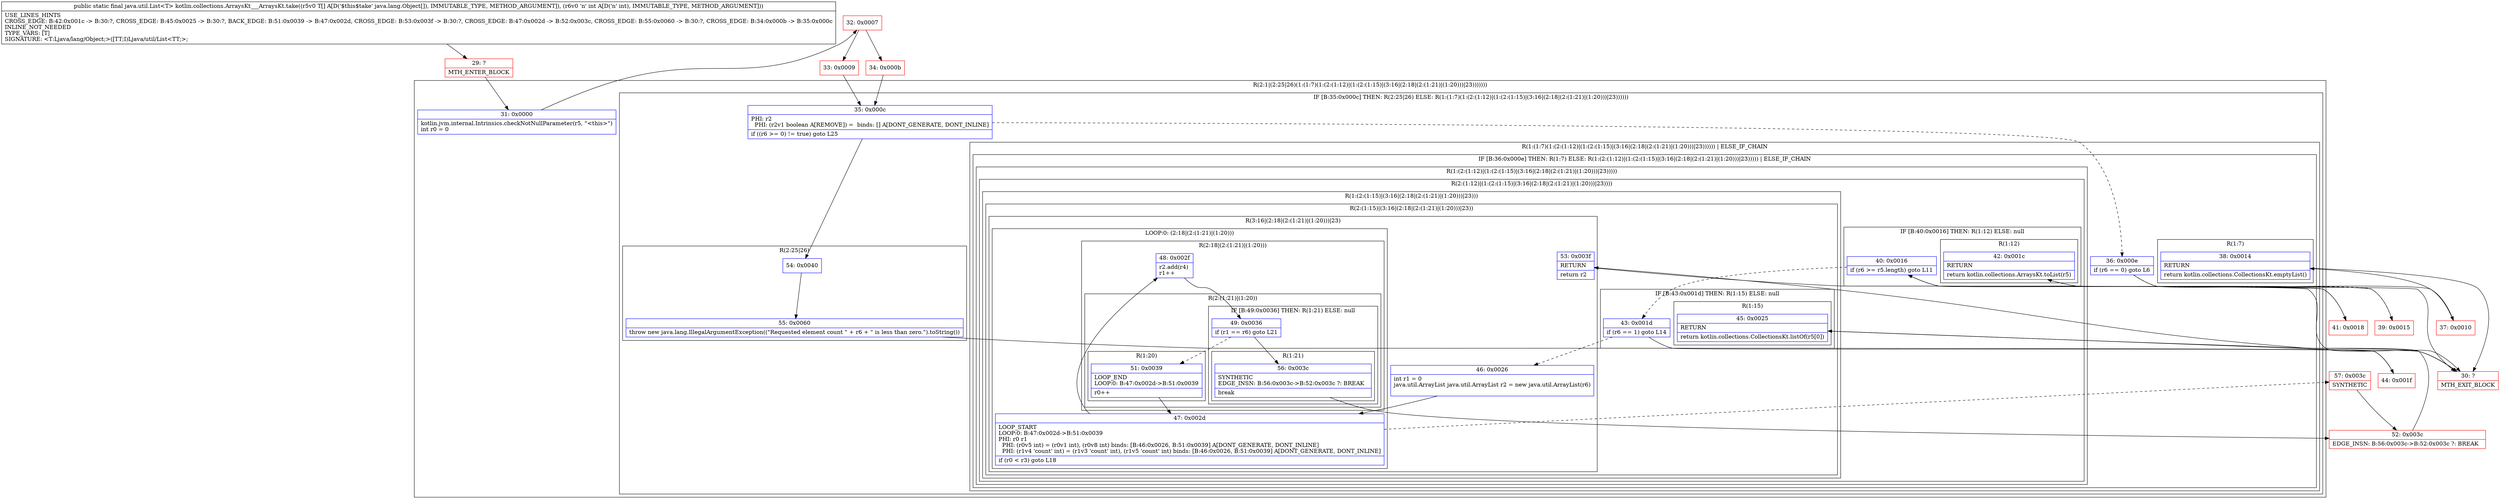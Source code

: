 digraph "CFG forkotlin.collections.ArraysKt___ArraysKt.take([Ljava\/lang\/Object;I)Ljava\/util\/List;" {
subgraph cluster_Region_920731201 {
label = "R(2:1|(2:25|26)(1:(1:7)(1:(2:(1:12)|(1:(2:(1:15)|(3:16|(2:18|(2:(1:21)|(1:20)))|23)))))))";
node [shape=record,color=blue];
Node_31 [shape=record,label="{31\:\ 0x0000|kotlin.jvm.internal.Intrinsics.checkNotNullParameter(r5, \"\<this\>\")\lint r0 = 0\l}"];
subgraph cluster_IfRegion_1901051151 {
label = "IF [B:35:0x000c] THEN: R(2:25|26) ELSE: R(1:(1:7)(1:(2:(1:12)|(1:(2:(1:15)|(3:16|(2:18|(2:(1:21)|(1:20)))|23))))))";
node [shape=record,color=blue];
Node_35 [shape=record,label="{35\:\ 0x000c|PHI: r2 \l  PHI: (r2v1 boolean A[REMOVE]) =  binds: [] A[DONT_GENERATE, DONT_INLINE]\l|if ((r6 \>= 0) != true) goto L25\l}"];
subgraph cluster_Region_410155641 {
label = "R(2:25|26)";
node [shape=record,color=blue];
Node_54 [shape=record,label="{54\:\ 0x0040}"];
Node_55 [shape=record,label="{55\:\ 0x0060|throw new java.lang.IllegalArgumentException((\"Requested element count \" + r6 + \" is less than zero.\").toString())\l}"];
}
subgraph cluster_Region_1564134382 {
label = "R(1:(1:7)(1:(2:(1:12)|(1:(2:(1:15)|(3:16|(2:18|(2:(1:21)|(1:20)))|23)))))) | ELSE_IF_CHAIN\l";
node [shape=record,color=blue];
subgraph cluster_IfRegion_1016713664 {
label = "IF [B:36:0x000e] THEN: R(1:7) ELSE: R(1:(2:(1:12)|(1:(2:(1:15)|(3:16|(2:18|(2:(1:21)|(1:20)))|23))))) | ELSE_IF_CHAIN\l";
node [shape=record,color=blue];
Node_36 [shape=record,label="{36\:\ 0x000e|if (r6 == 0) goto L6\l}"];
subgraph cluster_Region_817013913 {
label = "R(1:7)";
node [shape=record,color=blue];
Node_38 [shape=record,label="{38\:\ 0x0014|RETURN\l|return kotlin.collections.CollectionsKt.emptyList()\l}"];
}
subgraph cluster_Region_999862596 {
label = "R(1:(2:(1:12)|(1:(2:(1:15)|(3:16|(2:18|(2:(1:21)|(1:20)))|23)))))";
node [shape=record,color=blue];
subgraph cluster_Region_813070434 {
label = "R(2:(1:12)|(1:(2:(1:15)|(3:16|(2:18|(2:(1:21)|(1:20)))|23))))";
node [shape=record,color=blue];
subgraph cluster_IfRegion_1108588669 {
label = "IF [B:40:0x0016] THEN: R(1:12) ELSE: null";
node [shape=record,color=blue];
Node_40 [shape=record,label="{40\:\ 0x0016|if (r6 \>= r5.length) goto L11\l}"];
subgraph cluster_Region_1730169546 {
label = "R(1:12)";
node [shape=record,color=blue];
Node_42 [shape=record,label="{42\:\ 0x001c|RETURN\l|return kotlin.collections.ArraysKt.toList(r5)\l}"];
}
}
subgraph cluster_Region_424465915 {
label = "R(1:(2:(1:15)|(3:16|(2:18|(2:(1:21)|(1:20)))|23)))";
node [shape=record,color=blue];
subgraph cluster_Region_444210136 {
label = "R(2:(1:15)|(3:16|(2:18|(2:(1:21)|(1:20)))|23))";
node [shape=record,color=blue];
subgraph cluster_IfRegion_1165334714 {
label = "IF [B:43:0x001d] THEN: R(1:15) ELSE: null";
node [shape=record,color=blue];
Node_43 [shape=record,label="{43\:\ 0x001d|if (r6 == 1) goto L14\l}"];
subgraph cluster_Region_552004804 {
label = "R(1:15)";
node [shape=record,color=blue];
Node_45 [shape=record,label="{45\:\ 0x0025|RETURN\l|return kotlin.collections.CollectionsKt.listOf(r5[0])\l}"];
}
}
subgraph cluster_Region_1756081445 {
label = "R(3:16|(2:18|(2:(1:21)|(1:20)))|23)";
node [shape=record,color=blue];
Node_46 [shape=record,label="{46\:\ 0x0026|int r1 = 0\ljava.util.ArrayList java.util.ArrayList r2 = new java.util.ArrayList(r6)\l\l}"];
subgraph cluster_LoopRegion_1610221102 {
label = "LOOP:0: (2:18|(2:(1:21)|(1:20)))";
node [shape=record,color=blue];
Node_47 [shape=record,label="{47\:\ 0x002d|LOOP_START\lLOOP:0: B:47:0x002d\-\>B:51:0x0039\lPHI: r0 r1 \l  PHI: (r0v5 int) = (r0v1 int), (r0v8 int) binds: [B:46:0x0026, B:51:0x0039] A[DONT_GENERATE, DONT_INLINE]\l  PHI: (r1v4 'count' int) = (r1v3 'count' int), (r1v5 'count' int) binds: [B:46:0x0026, B:51:0x0039] A[DONT_GENERATE, DONT_INLINE]\l|if (r0 \< r3) goto L18\l}"];
subgraph cluster_Region_1135661172 {
label = "R(2:18|(2:(1:21)|(1:20)))";
node [shape=record,color=blue];
Node_48 [shape=record,label="{48\:\ 0x002f|r2.add(r4)\lr1++\l}"];
subgraph cluster_Region_362046162 {
label = "R(2:(1:21)|(1:20))";
node [shape=record,color=blue];
subgraph cluster_IfRegion_2082274677 {
label = "IF [B:49:0x0036] THEN: R(1:21) ELSE: null";
node [shape=record,color=blue];
Node_49 [shape=record,label="{49\:\ 0x0036|if (r1 == r6) goto L21\l}"];
subgraph cluster_Region_2085460114 {
label = "R(1:21)";
node [shape=record,color=blue];
Node_56 [shape=record,label="{56\:\ 0x003c|SYNTHETIC\lEDGE_INSN: B:56:0x003c\-\>B:52:0x003c ?: BREAK  \l|break\l}"];
}
}
subgraph cluster_Region_769762025 {
label = "R(1:20)";
node [shape=record,color=blue];
Node_51 [shape=record,label="{51\:\ 0x0039|LOOP_END\lLOOP:0: B:47:0x002d\-\>B:51:0x0039\l|r0++\l}"];
}
}
}
}
Node_53 [shape=record,label="{53\:\ 0x003f|RETURN\l|return r2\l}"];
}
}
}
}
}
}
}
}
}
Node_29 [shape=record,color=red,label="{29\:\ ?|MTH_ENTER_BLOCK\l}"];
Node_32 [shape=record,color=red,label="{32\:\ 0x0007}"];
Node_33 [shape=record,color=red,label="{33\:\ 0x0009}"];
Node_37 [shape=record,color=red,label="{37\:\ 0x0010}"];
Node_30 [shape=record,color=red,label="{30\:\ ?|MTH_EXIT_BLOCK\l}"];
Node_39 [shape=record,color=red,label="{39\:\ 0x0015}"];
Node_41 [shape=record,color=red,label="{41\:\ 0x0018}"];
Node_44 [shape=record,color=red,label="{44\:\ 0x001f}"];
Node_52 [shape=record,color=red,label="{52\:\ 0x003c|EDGE_INSN: B:56:0x003c\-\>B:52:0x003c ?: BREAK  \l}"];
Node_57 [shape=record,color=red,label="{57\:\ 0x003c|SYNTHETIC\l}"];
Node_34 [shape=record,color=red,label="{34\:\ 0x000b}"];
MethodNode[shape=record,label="{public static final java.util.List\<T\> kotlin.collections.ArraysKt___ArraysKt.take((r5v0 T[] A[D('$this$take' java.lang.Object[]), IMMUTABLE_TYPE, METHOD_ARGUMENT]), (r6v0 'n' int A[D('n' int), IMMUTABLE_TYPE, METHOD_ARGUMENT]))  | USE_LINES_HINTS\lCROSS_EDGE: B:42:0x001c \-\> B:30:?, CROSS_EDGE: B:45:0x0025 \-\> B:30:?, BACK_EDGE: B:51:0x0039 \-\> B:47:0x002d, CROSS_EDGE: B:53:0x003f \-\> B:30:?, CROSS_EDGE: B:47:0x002d \-\> B:52:0x003c, CROSS_EDGE: B:55:0x0060 \-\> B:30:?, CROSS_EDGE: B:34:0x000b \-\> B:35:0x000c\lINLINE_NOT_NEEDED\lTYPE_VARS: [T]\lSIGNATURE: \<T:Ljava\/lang\/Object;\>([TT;I)Ljava\/util\/List\<TT;\>;\l}"];
MethodNode -> Node_29;Node_31 -> Node_32;
Node_35 -> Node_36[style=dashed];
Node_35 -> Node_54;
Node_54 -> Node_55;
Node_55 -> Node_30;
Node_36 -> Node_37;
Node_36 -> Node_39[style=dashed];
Node_38 -> Node_30;
Node_40 -> Node_41;
Node_40 -> Node_43[style=dashed];
Node_42 -> Node_30;
Node_43 -> Node_44;
Node_43 -> Node_46[style=dashed];
Node_45 -> Node_30;
Node_46 -> Node_47;
Node_47 -> Node_48;
Node_47 -> Node_57[style=dashed];
Node_48 -> Node_49;
Node_49 -> Node_51[style=dashed];
Node_49 -> Node_56;
Node_56 -> Node_52;
Node_51 -> Node_47;
Node_53 -> Node_30;
Node_29 -> Node_31;
Node_32 -> Node_33;
Node_32 -> Node_34;
Node_33 -> Node_35;
Node_37 -> Node_38;
Node_39 -> Node_40;
Node_41 -> Node_42;
Node_44 -> Node_45;
Node_52 -> Node_53;
Node_57 -> Node_52;
Node_34 -> Node_35;
}

